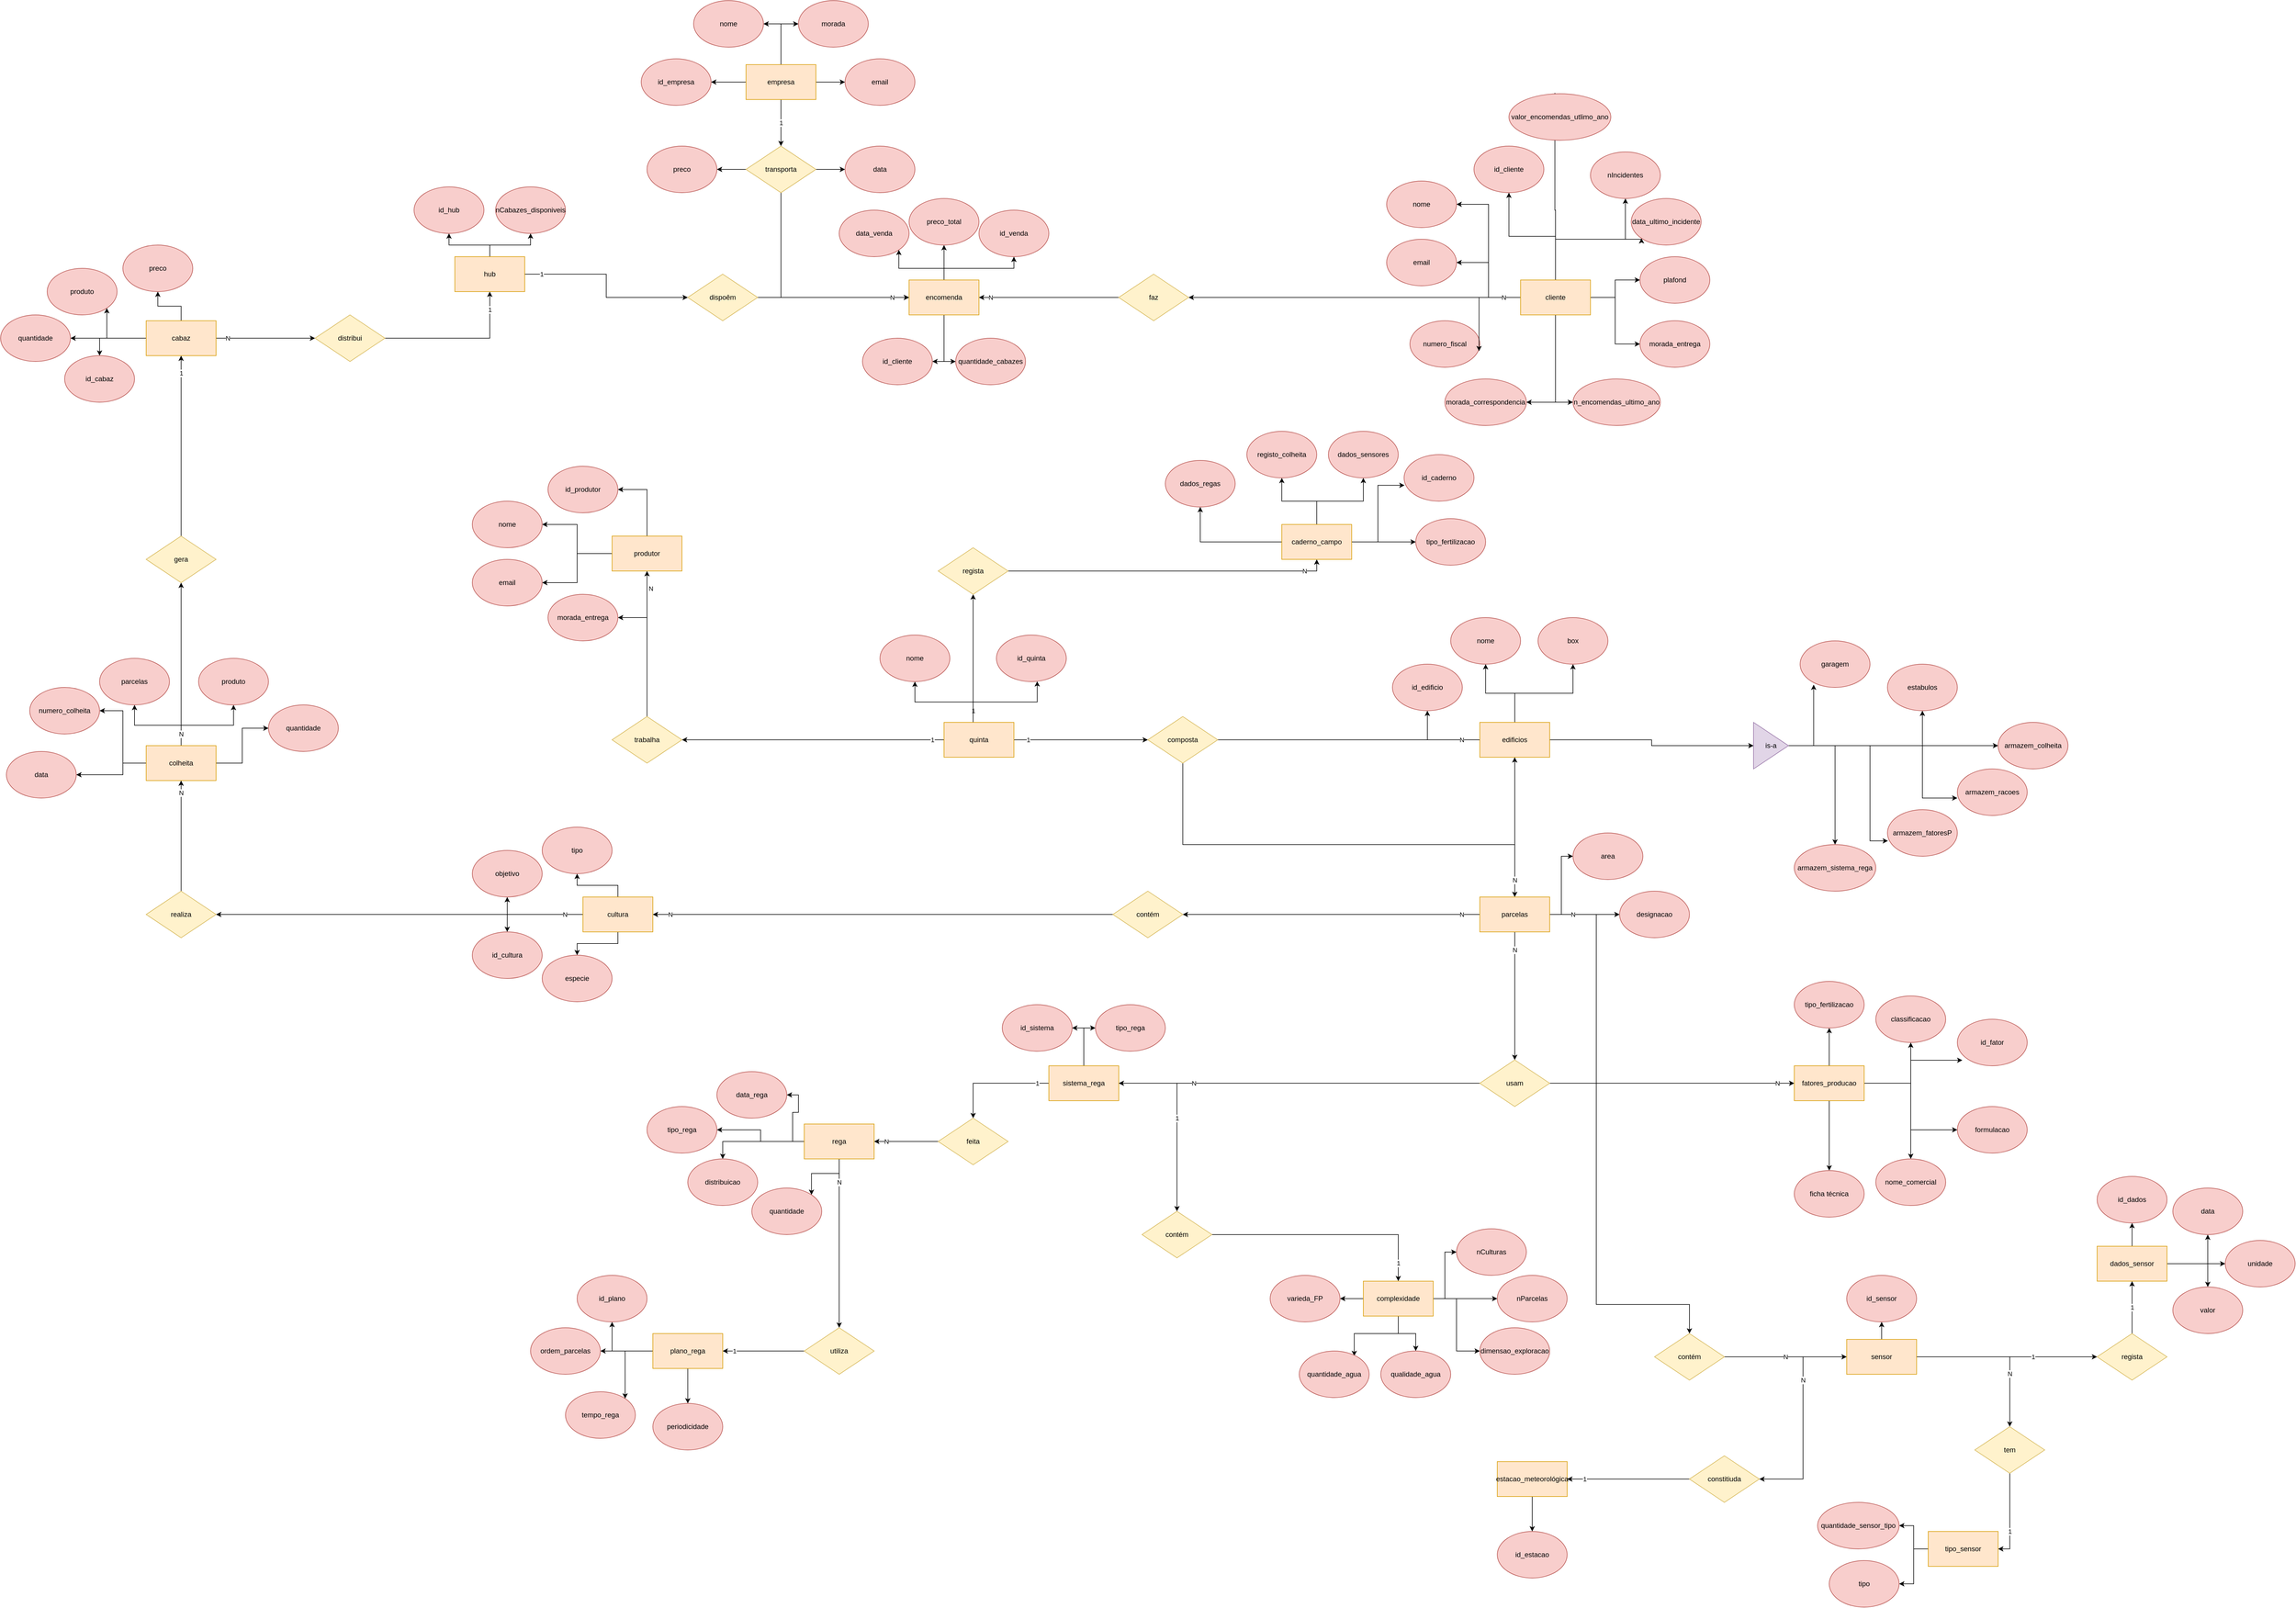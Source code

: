 <mxfile version="20.5.3" type="embed"><diagram id="23iRSUPoRavnBvh4doch" name="Page-1"><mxGraphModel dx="4054" dy="3494" grid="1" gridSize="10" guides="1" tooltips="1" connect="1" arrows="1" fold="1" page="1" pageScale="1" pageWidth="827" pageHeight="1169" math="0" shadow="0"><root><mxCell id="0"/><mxCell id="1" parent="0"/><mxCell id="2" value="1" style="edgeStyle=orthogonalEdgeStyle;rounded=0;orthogonalLoop=1;jettySize=auto;html=1;entryX=0;entryY=0.5;entryDx=0;entryDy=0;align=left;" edge="1" parent="1" source="7" target="10"><mxGeometry x="-0.826" relative="1" as="geometry"><mxPoint x="300" y="90" as="targetPoint"/><Array as="points"><mxPoint x="-410" y="-70"/><mxPoint x="-410" y="-70"/></Array><mxPoint as="offset"/></mxGeometry></mxCell><mxCell id="3" style="edgeStyle=orthogonalEdgeStyle;rounded=0;orthogonalLoop=1;jettySize=auto;html=1;" edge="1" parent="1" source="7" target="106"><mxGeometry relative="1" as="geometry"><Array as="points"><mxPoint x="-540" y="-135"/><mxPoint x="-430" y="-135"/></Array></mxGeometry></mxCell><mxCell id="4" value="1" style="edgeStyle=orthogonalEdgeStyle;rounded=0;orthogonalLoop=1;jettySize=auto;html=1;entryX=0.5;entryY=1;entryDx=0;entryDy=0;" edge="1" parent="1" source="7" target="120"><mxGeometry x="-0.818" relative="1" as="geometry"><Array as="points"><mxPoint x="-540" y="-230"/></Array><mxPoint as="offset"/></mxGeometry></mxCell><mxCell id="5" value="N" style="edgeStyle=orthogonalEdgeStyle;rounded=0;orthogonalLoop=1;jettySize=auto;html=1;align=left;sketch=0;" edge="1" parent="1" source="7" target="142"><mxGeometry x="1" y="-267" relative="1" as="geometry"><Array as="points"><mxPoint x="-970" y="-70"/><mxPoint x="-970" y="-70"/></Array><mxPoint x="-59" y="7" as="offset"/></mxGeometry></mxCell><mxCell id="6" style="edgeStyle=orthogonalEdgeStyle;rounded=0;orthogonalLoop=1;jettySize=auto;html=1;entryX=0.5;entryY=1;entryDx=0;entryDy=0;" edge="1" parent="1" source="7" target="144"><mxGeometry relative="1" as="geometry"><Array as="points"><mxPoint x="-540" y="-135"/><mxPoint x="-640" y="-135"/></Array></mxGeometry></mxCell><mxCell id="7" value="quinta" style="rounded=0;whiteSpace=wrap;html=1;fillColor=#ffe6cc;strokeColor=#d79b00;" vertex="1" parent="1"><mxGeometry x="-590" y="-100" width="120" height="60" as="geometry"/></mxCell><mxCell id="8" style="edgeStyle=orthogonalEdgeStyle;rounded=0;orthogonalLoop=1;jettySize=auto;html=1;entryX=0.5;entryY=0;entryDx=0;entryDy=0;" edge="1" parent="1" source="10" target="17"><mxGeometry relative="1" as="geometry"><mxPoint x="500" y="260" as="targetPoint"/></mxGeometry></mxCell><mxCell id="9" value="N" style="edgeStyle=orthogonalEdgeStyle;rounded=0;orthogonalLoop=1;jettySize=auto;html=1;" edge="1" parent="1" source="10" target="22"><mxGeometry x="0.651" y="-60" relative="1" as="geometry"><Array as="points"><mxPoint x="390" y="110"/></Array><mxPoint x="-60" y="61" as="offset"/></mxGeometry></mxCell><mxCell id="10" value="composta" style="rhombus;whiteSpace=wrap;html=1;fillColor=#fff2cc;strokeColor=#d6b656;" vertex="1" parent="1"><mxGeometry x="-240" y="-110" width="120" height="80" as="geometry"/></mxCell><mxCell id="11" value="estabulos" style="ellipse;whiteSpace=wrap;html=1;fillColor=#f8cecc;strokeColor=#b85450;" vertex="1" parent="1"><mxGeometry x="1030" y="-200" width="120" height="80" as="geometry"/></mxCell><mxCell id="12" style="edgeStyle=orthogonalEdgeStyle;rounded=0;orthogonalLoop=1;jettySize=auto;html=1;" edge="1" parent="1" source="17" target="29"><mxGeometry relative="1" as="geometry"/></mxCell><mxCell id="13" style="edgeStyle=orthogonalEdgeStyle;rounded=0;orthogonalLoop=1;jettySize=auto;html=1;entryX=0;entryY=0.5;entryDx=0;entryDy=0;" edge="1" parent="1" source="17" target="28"><mxGeometry relative="1" as="geometry"/></mxCell><mxCell id="14" value="N" style="edgeStyle=orthogonalEdgeStyle;rounded=0;orthogonalLoop=1;jettySize=auto;html=1;entryX=1;entryY=0.5;entryDx=0;entryDy=0;" edge="1" parent="1" source="17" target="37"><mxGeometry x="-0.882" relative="1" as="geometry"><mxPoint x="-1" as="offset"/></mxGeometry></mxCell><mxCell id="15" value="N" style="edgeStyle=orthogonalEdgeStyle;rounded=0;orthogonalLoop=1;jettySize=auto;html=1;entryX=0.5;entryY=0;entryDx=0;entryDy=0;" edge="1" parent="1" source="17" target="41"><mxGeometry x="-0.727" relative="1" as="geometry"><mxPoint y="1" as="offset"/></mxGeometry></mxCell><mxCell id="16" value="N" style="edgeStyle=orthogonalEdgeStyle;rounded=0;orthogonalLoop=1;jettySize=auto;html=1;entryX=0.5;entryY=0;entryDx=0;entryDy=0;" edge="1" parent="1" source="17" target="96"><mxGeometry x="-0.917" relative="1" as="geometry"><Array as="points"><mxPoint x="530" y="230"/><mxPoint x="530" y="900"/></Array><mxPoint as="offset"/></mxGeometry></mxCell><mxCell id="17" value="parcelas" style="whiteSpace=wrap;html=1;fillColor=#ffe6cc;strokeColor=#d79b00;" vertex="1" parent="1"><mxGeometry x="330" y="200" width="120" height="60" as="geometry"/></mxCell><mxCell id="18" style="edgeStyle=orthogonalEdgeStyle;rounded=0;orthogonalLoop=1;jettySize=auto;html=1;entryX=0;entryY=0.5;entryDx=0;entryDy=0;" edge="1" parent="1" source="22" target="134"><mxGeometry relative="1" as="geometry"/></mxCell><mxCell id="19" value="N" style="edgeStyle=orthogonalEdgeStyle;rounded=0;orthogonalLoop=1;jettySize=auto;html=1;entryX=0.5;entryY=1;entryDx=0;entryDy=0;" edge="1" parent="1" source="22" target="154"><mxGeometry x="-0.571" relative="1" as="geometry"><mxPoint x="-1" as="offset"/></mxGeometry></mxCell><mxCell id="20" style="edgeStyle=orthogonalEdgeStyle;rounded=0;orthogonalLoop=1;jettySize=auto;html=1;entryX=0.5;entryY=1;entryDx=0;entryDy=0;" edge="1" parent="1" source="22" target="155"><mxGeometry relative="1" as="geometry"/></mxCell><mxCell id="21" style="edgeStyle=orthogonalEdgeStyle;rounded=0;orthogonalLoop=1;jettySize=auto;html=1;entryX=0.5;entryY=1;entryDx=0;entryDy=0;" edge="1" parent="1" source="22" target="156"><mxGeometry relative="1" as="geometry"/></mxCell><mxCell id="22" value="edificios" style="whiteSpace=wrap;html=1;fillColor=#ffe6cc;strokeColor=#d79b00;" vertex="1" parent="1"><mxGeometry x="330" y="-100" width="120" height="60" as="geometry"/></mxCell><mxCell id="23" value="garagem" style="ellipse;whiteSpace=wrap;html=1;fillColor=#f8cecc;strokeColor=#b85450;" vertex="1" parent="1"><mxGeometry x="880" y="-240" width="120" height="80" as="geometry"/></mxCell><mxCell id="24" value="armazem_colheita" style="ellipse;whiteSpace=wrap;html=1;fillColor=#f8cecc;strokeColor=#b85450;" vertex="1" parent="1"><mxGeometry x="1220" y="-100" width="120" height="80" as="geometry"/></mxCell><mxCell id="25" value="armazem_racoes" style="ellipse;whiteSpace=wrap;html=1;fillColor=#f8cecc;strokeColor=#b85450;" vertex="1" parent="1"><mxGeometry x="1150" y="-20" width="120" height="80" as="geometry"/></mxCell><mxCell id="26" value="armazem_sistema_rega" style="ellipse;whiteSpace=wrap;html=1;fillColor=#f8cecc;strokeColor=#b85450;" vertex="1" parent="1"><mxGeometry x="870" y="110" width="140" height="80" as="geometry"/></mxCell><mxCell id="27" value="armazem_fatoresP" style="ellipse;whiteSpace=wrap;html=1;fillColor=#f8cecc;strokeColor=#b85450;" vertex="1" parent="1"><mxGeometry x="1030" y="50" width="120" height="80" as="geometry"/></mxCell><mxCell id="28" value="area" style="ellipse;whiteSpace=wrap;html=1;fillColor=#f8cecc;strokeColor=#b85450;" vertex="1" parent="1"><mxGeometry x="490" y="90" width="120" height="80" as="geometry"/></mxCell><mxCell id="29" value="designacao" style="ellipse;whiteSpace=wrap;html=1;fillColor=#f8cecc;strokeColor=#b85450;" vertex="1" parent="1"><mxGeometry x="570" y="190" width="120" height="80" as="geometry"/></mxCell><mxCell id="30" style="edgeStyle=orthogonalEdgeStyle;rounded=0;orthogonalLoop=1;jettySize=auto;html=1;entryX=0.5;entryY=1;entryDx=0;entryDy=0;" edge="1" parent="1" source="35" target="38"><mxGeometry relative="1" as="geometry"/></mxCell><mxCell id="31" style="edgeStyle=orthogonalEdgeStyle;rounded=0;orthogonalLoop=1;jettySize=auto;html=1;entryX=0.5;entryY=0;entryDx=0;entryDy=0;" edge="1" parent="1" source="35" target="143"><mxGeometry relative="1" as="geometry"/></mxCell><mxCell id="32" style="edgeStyle=orthogonalEdgeStyle;rounded=0;orthogonalLoop=1;jettySize=auto;html=1;entryX=0.5;entryY=0;entryDx=0;entryDy=0;" edge="1" parent="1" source="35" target="136"><mxGeometry relative="1" as="geometry"/></mxCell><mxCell id="33" style="edgeStyle=orthogonalEdgeStyle;rounded=0;orthogonalLoop=1;jettySize=auto;html=1;entryX=0.5;entryY=1;entryDx=0;entryDy=0;" edge="1" parent="1" source="35" target="135"><mxGeometry relative="1" as="geometry"/></mxCell><mxCell id="34" value="N" style="edgeStyle=orthogonalEdgeStyle;rounded=0;orthogonalLoop=1;jettySize=auto;html=1;exitX=0;exitY=0.5;exitDx=0;exitDy=0;" edge="1" parent="1" source="35" target="182"><mxGeometry x="-0.905" relative="1" as="geometry"><mxPoint x="-1" as="offset"/></mxGeometry></mxCell><mxCell id="35" value="cultura" style="whiteSpace=wrap;html=1;fillColor=#ffe6cc;strokeColor=#d79b00;" vertex="1" parent="1"><mxGeometry x="-1210" y="200" width="120" height="60" as="geometry"/></mxCell><mxCell id="36" value="N" style="edgeStyle=orthogonalEdgeStyle;rounded=0;orthogonalLoop=1;jettySize=auto;html=1;" edge="1" parent="1" source="37" target="35"><mxGeometry x="0.924" relative="1" as="geometry"><mxPoint as="offset"/></mxGeometry></mxCell><mxCell id="37" value="contém" style="rhombus;whiteSpace=wrap;html=1;fillColor=#fff2cc;strokeColor=#d6b656;" vertex="1" parent="1"><mxGeometry x="-300" y="190" width="120" height="80" as="geometry"/></mxCell><mxCell id="38" value="tipo" style="ellipse;whiteSpace=wrap;html=1;fillColor=#f8cecc;strokeColor=#b85450;" vertex="1" parent="1"><mxGeometry x="-1280" y="80" width="120" height="80" as="geometry"/></mxCell><mxCell id="39" value="N" style="edgeStyle=orthogonalEdgeStyle;rounded=0;orthogonalLoop=1;jettySize=auto;html=1;entryX=0;entryY=0.5;entryDx=0;entryDy=0;" edge="1" parent="1" source="41" target="48"><mxGeometry x="0.857" relative="1" as="geometry"><mxPoint x="1" as="offset"/></mxGeometry></mxCell><mxCell id="40" value="N" style="edgeStyle=orthogonalEdgeStyle;rounded=0;orthogonalLoop=1;jettySize=auto;html=1;entryX=1;entryY=0.5;entryDx=0;entryDy=0;" edge="1" parent="1" source="41" target="57"><mxGeometry x="0.581" relative="1" as="geometry"><Array as="points"><mxPoint x="-160" y="520"/><mxPoint x="-160" y="520"/></Array><mxPoint x="-1" as="offset"/></mxGeometry></mxCell><mxCell id="41" value="usam" style="rhombus;whiteSpace=wrap;html=1;fillColor=#fff2cc;strokeColor=#d6b656;" vertex="1" parent="1"><mxGeometry x="330" y="480" width="120" height="80" as="geometry"/></mxCell><mxCell id="42" style="edgeStyle=orthogonalEdgeStyle;rounded=0;orthogonalLoop=1;jettySize=auto;html=1;entryX=0.5;entryY=1;entryDx=0;entryDy=0;" edge="1" parent="1" source="48" target="109"><mxGeometry relative="1" as="geometry"/></mxCell><mxCell id="43" style="edgeStyle=orthogonalEdgeStyle;rounded=0;orthogonalLoop=1;jettySize=auto;html=1;entryX=0.5;entryY=1;entryDx=0;entryDy=0;" edge="1" parent="1" source="48" target="49"><mxGeometry relative="1" as="geometry"/></mxCell><mxCell id="44" style="edgeStyle=orthogonalEdgeStyle;rounded=0;orthogonalLoop=1;jettySize=auto;html=1;entryX=0.072;entryY=0.881;entryDx=0;entryDy=0;entryPerimeter=0;" edge="1" parent="1" source="48" target="138"><mxGeometry relative="1" as="geometry"/></mxCell><mxCell id="45" style="edgeStyle=orthogonalEdgeStyle;rounded=0;orthogonalLoop=1;jettySize=auto;html=1;entryX=0.5;entryY=0;entryDx=0;entryDy=0;" edge="1" parent="1" source="48" target="52"><mxGeometry relative="1" as="geometry"/></mxCell><mxCell id="46" style="edgeStyle=orthogonalEdgeStyle;rounded=0;orthogonalLoop=1;jettySize=auto;html=1;entryX=0;entryY=0.5;entryDx=0;entryDy=0;" edge="1" parent="1" source="48" target="51"><mxGeometry relative="1" as="geometry"><Array as="points"><mxPoint x="1070" y="520"/><mxPoint x="1070" y="600"/></Array></mxGeometry></mxCell><mxCell id="47" style="edgeStyle=orthogonalEdgeStyle;rounded=0;orthogonalLoop=1;jettySize=auto;html=1;entryX=0.5;entryY=0;entryDx=0;entryDy=0;" edge="1" parent="1" source="48" target="50"><mxGeometry relative="1" as="geometry"/></mxCell><mxCell id="48" value="fatores_producao" style="whiteSpace=wrap;html=1;fillColor=#ffe6cc;strokeColor=#d79b00;" vertex="1" parent="1"><mxGeometry x="870" y="490" width="120" height="60" as="geometry"/></mxCell><mxCell id="49" value="classificacao" style="ellipse;whiteSpace=wrap;html=1;fillColor=#f8cecc;strokeColor=#b85450;" vertex="1" parent="1"><mxGeometry x="1010" y="370" width="120" height="80" as="geometry"/></mxCell><mxCell id="50" value="nome_comercial" style="ellipse;whiteSpace=wrap;html=1;fillColor=#f8cecc;strokeColor=#b85450;" vertex="1" parent="1"><mxGeometry x="1010" y="650" width="120" height="80" as="geometry"/></mxCell><mxCell id="51" value="formulacao" style="ellipse;whiteSpace=wrap;html=1;fillColor=#f8cecc;strokeColor=#b85450;" vertex="1" parent="1"><mxGeometry x="1150" y="560" width="120" height="80" as="geometry"/></mxCell><mxCell id="52" value="ficha técnica" style="ellipse;whiteSpace=wrap;html=1;fillColor=#f8cecc;strokeColor=#b85450;" vertex="1" parent="1"><mxGeometry x="870" y="670" width="120" height="80" as="geometry"/></mxCell><mxCell id="53" value="1" style="edgeStyle=orthogonalEdgeStyle;rounded=0;orthogonalLoop=1;jettySize=auto;html=1;" edge="1" parent="1" source="57" target="60"><mxGeometry relative="1" as="geometry"/></mxCell><mxCell id="54" value="1" style="edgeStyle=orthogonalEdgeStyle;rounded=0;orthogonalLoop=1;jettySize=auto;html=1;entryX=0.5;entryY=0;entryDx=0;entryDy=0;" edge="1" parent="1" source="57" target="74"><mxGeometry x="-0.789" relative="1" as="geometry"><mxPoint as="offset"/></mxGeometry></mxCell><mxCell id="55" style="edgeStyle=orthogonalEdgeStyle;rounded=0;orthogonalLoop=1;jettySize=auto;html=1;entryX=1;entryY=0.5;entryDx=0;entryDy=0;" edge="1" parent="1" source="57" target="140"><mxGeometry relative="1" as="geometry"/></mxCell><mxCell id="56" style="edgeStyle=orthogonalEdgeStyle;rounded=0;orthogonalLoop=1;jettySize=auto;html=1;entryX=0;entryY=0.5;entryDx=0;entryDy=0;" edge="1" parent="1" source="57" target="58"><mxGeometry relative="1" as="geometry"/></mxCell><mxCell id="57" value="sistema_rega" style="whiteSpace=wrap;html=1;fillColor=#ffe6cc;strokeColor=#d79b00;" vertex="1" parent="1"><mxGeometry x="-410" y="490" width="120" height="60" as="geometry"/></mxCell><mxCell id="58" value="tipo_rega" style="ellipse;whiteSpace=wrap;html=1;fillColor=#f8cecc;strokeColor=#b85450;" vertex="1" parent="1"><mxGeometry x="-330" y="385" width="120" height="80" as="geometry"/></mxCell><mxCell id="59" value="1" style="edgeStyle=orthogonalEdgeStyle;rounded=0;orthogonalLoop=1;jettySize=auto;html=1;entryX=0.5;entryY=0;entryDx=0;entryDy=0;" edge="1" parent="1" source="60" target="67"><mxGeometry x="0.85" relative="1" as="geometry"><Array as="points"><mxPoint x="190" y="780"/></Array><mxPoint y="-1" as="offset"/></mxGeometry></mxCell><mxCell id="60" value="contém" style="rhombus;whiteSpace=wrap;html=1;fillColor=#fff2cc;strokeColor=#d6b656;" vertex="1" parent="1"><mxGeometry x="-250" y="740" width="120" height="80" as="geometry"/></mxCell><mxCell id="61" style="edgeStyle=orthogonalEdgeStyle;rounded=0;orthogonalLoop=1;jettySize=auto;html=1;" edge="1" parent="1" source="67" target="70"><mxGeometry relative="1" as="geometry"/></mxCell><mxCell id="62" style="edgeStyle=orthogonalEdgeStyle;rounded=0;orthogonalLoop=1;jettySize=auto;html=1;" edge="1" parent="1" source="67" target="72"><mxGeometry relative="1" as="geometry"/></mxCell><mxCell id="63" style="edgeStyle=orthogonalEdgeStyle;rounded=0;orthogonalLoop=1;jettySize=auto;html=1;entryX=0;entryY=0.5;entryDx=0;entryDy=0;" edge="1" parent="1" source="67" target="71"><mxGeometry relative="1" as="geometry"/></mxCell><mxCell id="64" style="edgeStyle=orthogonalEdgeStyle;rounded=0;orthogonalLoop=1;jettySize=auto;html=1;entryX=0.787;entryY=0.107;entryDx=0;entryDy=0;entryPerimeter=0;" edge="1" parent="1" source="67" target="69"><mxGeometry relative="1" as="geometry"/></mxCell><mxCell id="65" style="edgeStyle=orthogonalEdgeStyle;rounded=0;orthogonalLoop=1;jettySize=auto;html=1;entryX=0;entryY=0.5;entryDx=0;entryDy=0;" edge="1" parent="1" source="67" target="157"><mxGeometry relative="1" as="geometry"/></mxCell><mxCell id="66" style="edgeStyle=orthogonalEdgeStyle;rounded=0;orthogonalLoop=1;jettySize=auto;html=1;entryX=0;entryY=0.5;entryDx=0;entryDy=0;" edge="1" parent="1" source="67" target="68"><mxGeometry relative="1" as="geometry"/></mxCell><mxCell id="67" value="complexidade" style="whiteSpace=wrap;html=1;fillColor=#ffe6cc;strokeColor=#d79b00;" vertex="1" parent="1"><mxGeometry x="130" y="860" width="120" height="60" as="geometry"/></mxCell><mxCell id="68" value="dimensao_exploracao" style="ellipse;whiteSpace=wrap;html=1;fillColor=#f8cecc;strokeColor=#b85450;" vertex="1" parent="1"><mxGeometry x="330" y="940" width="120" height="80" as="geometry"/></mxCell><mxCell id="69" value="quantidade_agua" style="ellipse;whiteSpace=wrap;html=1;fillColor=#f8cecc;strokeColor=#b85450;" vertex="1" parent="1"><mxGeometry x="20" y="980" width="120" height="80" as="geometry"/></mxCell><mxCell id="70" value="qualidade_agua" style="ellipse;whiteSpace=wrap;html=1;fillColor=#f8cecc;strokeColor=#b85450;" vertex="1" parent="1"><mxGeometry x="160" y="980" width="120" height="80" as="geometry"/></mxCell><mxCell id="71" value="nCulturas" style="ellipse;whiteSpace=wrap;html=1;fillColor=#f8cecc;strokeColor=#b85450;" vertex="1" parent="1"><mxGeometry x="290" y="770" width="120" height="80" as="geometry"/></mxCell><mxCell id="72" value="varieda_FP" style="ellipse;whiteSpace=wrap;html=1;fillColor=#f8cecc;strokeColor=#b85450;" vertex="1" parent="1"><mxGeometry x="-30" y="850" width="120" height="80" as="geometry"/></mxCell><mxCell id="73" value="N" style="edgeStyle=orthogonalEdgeStyle;rounded=0;orthogonalLoop=1;jettySize=auto;html=1;" edge="1" parent="1" source="74" target="80"><mxGeometry x="0.636" relative="1" as="geometry"><mxPoint x="1" as="offset"/></mxGeometry></mxCell><mxCell id="74" value="feita" style="rhombus;whiteSpace=wrap;html=1;fillColor=#fff2cc;strokeColor=#d6b656;" vertex="1" parent="1"><mxGeometry x="-600" y="580" width="120" height="80" as="geometry"/></mxCell><mxCell id="75" style="edgeStyle=orthogonalEdgeStyle;rounded=0;orthogonalLoop=1;jettySize=auto;html=1;entryX=1;entryY=0;entryDx=0;entryDy=0;" edge="1" parent="1" source="80" target="107"><mxGeometry relative="1" as="geometry"/></mxCell><mxCell id="76" style="edgeStyle=orthogonalEdgeStyle;rounded=0;orthogonalLoop=1;jettySize=auto;html=1;entryX=0.5;entryY=0;entryDx=0;entryDy=0;" edge="1" parent="1" source="80" target="82"><mxGeometry relative="1" as="geometry"/></mxCell><mxCell id="77" style="edgeStyle=orthogonalEdgeStyle;rounded=0;orthogonalLoop=1;jettySize=auto;html=1;entryX=1;entryY=0.5;entryDx=0;entryDy=0;" edge="1" parent="1" source="80" target="81"><mxGeometry relative="1" as="geometry"/></mxCell><mxCell id="78" style="edgeStyle=orthogonalEdgeStyle;rounded=0;orthogonalLoop=1;jettySize=auto;html=1;entryX=1;entryY=0.5;entryDx=0;entryDy=0;" edge="1" parent="1" source="80" target="108"><mxGeometry relative="1" as="geometry"/></mxCell><mxCell id="79" value="N" style="edgeStyle=orthogonalEdgeStyle;rounded=0;orthogonalLoop=1;jettySize=auto;html=1;entryX=0.5;entryY=0;entryDx=0;entryDy=0;" edge="1" parent="1" source="80" target="84"><mxGeometry x="-0.724" relative="1" as="geometry"><Array as="points"><mxPoint x="-770" y="690"/><mxPoint x="-770" y="690"/></Array><mxPoint as="offset"/></mxGeometry></mxCell><mxCell id="80" value="rega" style="whiteSpace=wrap;html=1;fillColor=#ffe6cc;strokeColor=#d79b00;" vertex="1" parent="1"><mxGeometry x="-830" y="590" width="120" height="60" as="geometry"/></mxCell><mxCell id="81" value="tipo_rega" style="ellipse;whiteSpace=wrap;html=1;fillColor=#f8cecc;strokeColor=#b85450;" vertex="1" parent="1"><mxGeometry x="-1100" y="560" width="120" height="80" as="geometry"/></mxCell><mxCell id="82" value="distribuicao" style="ellipse;whiteSpace=wrap;html=1;fillColor=#f8cecc;strokeColor=#b85450;" vertex="1" parent="1"><mxGeometry x="-1030" y="650" width="120" height="80" as="geometry"/></mxCell><mxCell id="83" value="1" style="edgeStyle=orthogonalEdgeStyle;rounded=0;orthogonalLoop=1;jettySize=auto;html=1;" edge="1" parent="1" source="84" target="89"><mxGeometry x="0.714" relative="1" as="geometry"><mxPoint as="offset"/></mxGeometry></mxCell><mxCell id="84" value="utiliza" style="rhombus;whiteSpace=wrap;html=1;fillColor=#fff2cc;strokeColor=#d6b656;" vertex="1" parent="1"><mxGeometry x="-830" y="940" width="120" height="80" as="geometry"/></mxCell><mxCell id="85" style="edgeStyle=orthogonalEdgeStyle;rounded=0;orthogonalLoop=1;jettySize=auto;html=1;entryX=1;entryY=0.5;entryDx=0;entryDy=0;" edge="1" parent="1" source="89" target="92"><mxGeometry relative="1" as="geometry"/></mxCell><mxCell id="86" style="edgeStyle=orthogonalEdgeStyle;rounded=0;orthogonalLoop=1;jettySize=auto;html=1;" edge="1" parent="1" source="89" target="90"><mxGeometry relative="1" as="geometry"/></mxCell><mxCell id="87" style="edgeStyle=orthogonalEdgeStyle;rounded=0;orthogonalLoop=1;jettySize=auto;html=1;entryX=1;entryY=0;entryDx=0;entryDy=0;" edge="1" parent="1" source="89" target="91"><mxGeometry relative="1" as="geometry"/></mxCell><mxCell id="88" style="edgeStyle=orthogonalEdgeStyle;rounded=0;orthogonalLoop=1;jettySize=auto;html=1;entryX=0.5;entryY=1;entryDx=0;entryDy=0;" edge="1" parent="1" source="89" target="104"><mxGeometry relative="1" as="geometry"/></mxCell><mxCell id="89" value="plano_rega" style="whiteSpace=wrap;html=1;fillColor=#ffe6cc;strokeColor=#d79b00;" vertex="1" parent="1"><mxGeometry x="-1090" y="950" width="120" height="60" as="geometry"/></mxCell><mxCell id="90" value="periodicidade" style="ellipse;whiteSpace=wrap;html=1;fillColor=#f8cecc;strokeColor=#b85450;" vertex="1" parent="1"><mxGeometry x="-1090" y="1070" width="120" height="80" as="geometry"/></mxCell><mxCell id="91" value="tempo_rega" style="ellipse;whiteSpace=wrap;html=1;fillColor=#f8cecc;strokeColor=#b85450;" vertex="1" parent="1"><mxGeometry x="-1240" y="1050" width="120" height="80" as="geometry"/></mxCell><mxCell id="92" value="ordem_parcelas" style="ellipse;whiteSpace=wrap;html=1;fillColor=#f8cecc;strokeColor=#b85450;" vertex="1" parent="1"><mxGeometry x="-1300" y="940" width="120" height="80" as="geometry"/></mxCell><mxCell id="93" style="edgeStyle=orthogonalEdgeStyle;rounded=0;orthogonalLoop=1;jettySize=auto;html=1;" edge="1" parent="1" source="94" target="105"><mxGeometry relative="1" as="geometry"/></mxCell><mxCell id="94" value="estacao_meteorológica" style="whiteSpace=wrap;html=1;fillColor=#ffe6cc;strokeColor=#d79b00;" vertex="1" parent="1"><mxGeometry x="360" y="1170" width="120" height="60" as="geometry"/></mxCell><mxCell id="95" value="N" style="edgeStyle=orthogonalEdgeStyle;rounded=0;orthogonalLoop=1;jettySize=auto;html=1;entryX=0;entryY=0.5;entryDx=0;entryDy=0;" edge="1" parent="1" source="96" target="103"><mxGeometry relative="1" as="geometry"/></mxCell><mxCell id="96" value="contém" style="rhombus;whiteSpace=wrap;html=1;fillColor=#fff2cc;strokeColor=#d6b656;" vertex="1" parent="1"><mxGeometry x="630" y="950" width="120" height="80" as="geometry"/></mxCell><mxCell id="97" value="1" style="edgeStyle=orthogonalEdgeStyle;rounded=0;orthogonalLoop=1;jettySize=auto;html=1;entryX=1;entryY=0.5;entryDx=0;entryDy=0;" edge="1" parent="1" source="98" target="94"><mxGeometry x="0.714" relative="1" as="geometry"><mxPoint as="offset"/></mxGeometry></mxCell><mxCell id="98" value="constitiuda" style="rhombus;whiteSpace=wrap;html=1;fillColor=#fff2cc;strokeColor=#d6b656;" vertex="1" parent="1"><mxGeometry x="690" y="1160" width="120" height="80" as="geometry"/></mxCell><mxCell id="99" style="edgeStyle=orthogonalEdgeStyle;rounded=0;orthogonalLoop=1;jettySize=auto;html=1;" edge="1" parent="1" source="103" target="137"><mxGeometry relative="1" as="geometry"/></mxCell><mxCell id="100" value="N" style="edgeStyle=orthogonalEdgeStyle;rounded=0;orthogonalLoop=1;jettySize=auto;html=1;entryX=1;entryY=0.5;entryDx=0;entryDy=0;" edge="1" parent="1" source="103" target="98"><mxGeometry x="-0.361" relative="1" as="geometry"><mxPoint as="offset"/></mxGeometry></mxCell><mxCell id="101" value="N" style="edgeStyle=orthogonalEdgeStyle;rounded=0;orthogonalLoop=1;jettySize=auto;html=1;entryX=0.5;entryY=0;entryDx=0;entryDy=0;" edge="1" parent="1" source="103" target="122"><mxGeometry x="0.357" relative="1" as="geometry"><mxPoint y="-1" as="offset"/></mxGeometry></mxCell><mxCell id="102" value="1" style="edgeStyle=orthogonalEdgeStyle;rounded=0;orthogonalLoop=1;jettySize=auto;html=1;entryX=0;entryY=0.5;entryDx=0;entryDy=0;" edge="1" parent="1" source="103" target="159"><mxGeometry x="0.29" relative="1" as="geometry"><mxPoint as="offset"/></mxGeometry></mxCell><mxCell id="103" value="sensor" style="whiteSpace=wrap;html=1;fillColor=#ffe6cc;strokeColor=#d79b00;" vertex="1" parent="1"><mxGeometry x="960" y="960" width="120" height="60" as="geometry"/></mxCell><mxCell id="104" value="id_plano" style="ellipse;whiteSpace=wrap;html=1;fillColor=#f8cecc;strokeColor=#b85450;" vertex="1" parent="1"><mxGeometry x="-1220" y="850" width="120" height="80" as="geometry"/></mxCell><mxCell id="105" value="id_estacao" style="ellipse;whiteSpace=wrap;html=1;fillColor=#f8cecc;strokeColor=#b85450;" vertex="1" parent="1"><mxGeometry x="360" y="1290" width="120" height="80" as="geometry"/></mxCell><mxCell id="106" value="id_quinta" style="ellipse;whiteSpace=wrap;html=1;fillColor=#f8cecc;strokeColor=#b85450;" vertex="1" parent="1"><mxGeometry x="-500" y="-250" width="120" height="80" as="geometry"/></mxCell><mxCell id="107" value="quantidade" style="ellipse;whiteSpace=wrap;html=1;fillColor=#f8cecc;strokeColor=#b85450;" vertex="1" parent="1"><mxGeometry x="-920" y="700" width="120" height="80" as="geometry"/></mxCell><mxCell id="108" value="data_rega" style="ellipse;whiteSpace=wrap;html=1;fillColor=#f8cecc;strokeColor=#b85450;" vertex="1" parent="1"><mxGeometry x="-980" y="500" width="120" height="80" as="geometry"/></mxCell><mxCell id="109" value="tipo_fertilizacao" style="ellipse;whiteSpace=wrap;html=1;fillColor=#f8cecc;strokeColor=#b85450;" vertex="1" parent="1"><mxGeometry x="870" y="345" width="120" height="80" as="geometry"/></mxCell><mxCell id="110" style="edgeStyle=orthogonalEdgeStyle;rounded=0;orthogonalLoop=1;jettySize=auto;html=1;entryX=1;entryY=1;entryDx=0;entryDy=0;" edge="1" parent="1" source="115" target="117"><mxGeometry relative="1" as="geometry"/></mxCell><mxCell id="111" style="edgeStyle=orthogonalEdgeStyle;rounded=0;orthogonalLoop=1;jettySize=auto;html=1;" edge="1" parent="1" source="115" target="139"><mxGeometry relative="1" as="geometry"/></mxCell><mxCell id="112" style="edgeStyle=orthogonalEdgeStyle;rounded=0;orthogonalLoop=1;jettySize=auto;html=1;entryX=0.5;entryY=1;entryDx=0;entryDy=0;" edge="1" parent="1" source="115" target="116"><mxGeometry relative="1" as="geometry"/></mxCell><mxCell id="113" style="edgeStyle=orthogonalEdgeStyle;rounded=0;orthogonalLoop=1;jettySize=auto;html=1;entryX=0;entryY=0.5;entryDx=0;entryDy=0;" edge="1" parent="1" source="115" target="217"><mxGeometry relative="1" as="geometry"/></mxCell><mxCell id="114" style="edgeStyle=orthogonalEdgeStyle;rounded=0;orthogonalLoop=1;jettySize=auto;html=1;entryX=1;entryY=0.5;entryDx=0;entryDy=0;" edge="1" parent="1" source="115" target="118"><mxGeometry relative="1" as="geometry"/></mxCell><mxCell id="115" value="encomenda" style="rounded=0;whiteSpace=wrap;html=1;fillColor=#ffe6cc;strokeColor=#d79b00;" vertex="1" parent="1"><mxGeometry x="-650" y="-860" width="120" height="60" as="geometry"/></mxCell><mxCell id="116" value="preco_total" style="ellipse;whiteSpace=wrap;html=1;fillColor=#f8cecc;strokeColor=#b85450;" vertex="1" parent="1"><mxGeometry x="-650" y="-1000" width="120" height="80" as="geometry"/></mxCell><mxCell id="117" value="data_venda" style="ellipse;whiteSpace=wrap;html=1;fillColor=#f8cecc;strokeColor=#b85450;" vertex="1" parent="1"><mxGeometry x="-770" y="-980" width="120" height="80" as="geometry"/></mxCell><mxCell id="118" value="id_cliente" style="ellipse;whiteSpace=wrap;html=1;fillColor=#f8cecc;strokeColor=#b85450;" vertex="1" parent="1"><mxGeometry x="-730" y="-760" width="120" height="80" as="geometry"/></mxCell><mxCell id="119" value="N" style="edgeStyle=orthogonalEdgeStyle;rounded=0;orthogonalLoop=1;jettySize=auto;html=1;entryX=0.5;entryY=1;entryDx=0;entryDy=0;" edge="1" parent="1" source="120" target="211"><mxGeometry x="0.854" relative="1" as="geometry"><mxPoint x="-1" as="offset"/></mxGeometry></mxCell><mxCell id="120" value="regista" style="rhombus;whiteSpace=wrap;html=1;fillColor=#fff2cc;strokeColor=#d6b656;" vertex="1" parent="1"><mxGeometry x="-600" y="-400" width="120" height="80" as="geometry"/></mxCell><mxCell id="121" value="1" style="edgeStyle=orthogonalEdgeStyle;rounded=0;orthogonalLoop=1;jettySize=auto;html=1;entryX=1;entryY=0.5;entryDx=0;entryDy=0;" edge="1" parent="1" source="122" target="125"><mxGeometry x="0.333" relative="1" as="geometry"><mxPoint as="offset"/></mxGeometry></mxCell><mxCell id="122" value="tem" style="rhombus;whiteSpace=wrap;html=1;fillColor=#fff2cc;strokeColor=#d6b656;" vertex="1" parent="1"><mxGeometry x="1180" y="1110" width="120" height="80" as="geometry"/></mxCell><mxCell id="123" style="edgeStyle=orthogonalEdgeStyle;rounded=0;orthogonalLoop=1;jettySize=auto;html=1;entryX=1;entryY=0.5;entryDx=0;entryDy=0;" edge="1" parent="1" source="125" target="126"><mxGeometry relative="1" as="geometry"/></mxCell><mxCell id="124" style="edgeStyle=orthogonalEdgeStyle;rounded=0;orthogonalLoop=1;jettySize=auto;html=1;entryX=1;entryY=0.5;entryDx=0;entryDy=0;" edge="1" parent="1" source="125" target="127"><mxGeometry relative="1" as="geometry"/></mxCell><mxCell id="125" value="tipo_sensor" style="whiteSpace=wrap;html=1;fillColor=#ffe6cc;strokeColor=#d79b00;" vertex="1" parent="1"><mxGeometry x="1100" y="1290" width="120" height="60" as="geometry"/></mxCell><mxCell id="126" value="tipo" style="ellipse;whiteSpace=wrap;html=1;fillColor=#f8cecc;strokeColor=#b85450;" vertex="1" parent="1"><mxGeometry x="930" y="1340" width="120" height="80" as="geometry"/></mxCell><mxCell id="127" value="quantidade_sensor_tipo" style="ellipse;whiteSpace=wrap;html=1;fillColor=#f8cecc;strokeColor=#b85450;" vertex="1" parent="1"><mxGeometry x="910" y="1240" width="140" height="80" as="geometry"/></mxCell><mxCell id="128" style="edgeStyle=orthogonalEdgeStyle;rounded=0;orthogonalLoop=1;jettySize=auto;html=1;entryX=0.5;entryY=0;entryDx=0;entryDy=0;" edge="1" parent="1" source="134" target="26"><mxGeometry relative="1" as="geometry"/></mxCell><mxCell id="129" style="edgeStyle=orthogonalEdgeStyle;rounded=0;orthogonalLoop=1;jettySize=auto;html=1;" edge="1" parent="1" source="134" target="24"><mxGeometry relative="1" as="geometry"/></mxCell><mxCell id="130" style="edgeStyle=orthogonalEdgeStyle;rounded=0;orthogonalLoop=1;jettySize=auto;html=1;entryX=0.007;entryY=0.67;entryDx=0;entryDy=0;entryPerimeter=0;" edge="1" parent="1" source="134" target="27"><mxGeometry relative="1" as="geometry"><Array as="points"><mxPoint x="1000" y="-60"/><mxPoint x="1000" y="104"/></Array></mxGeometry></mxCell><mxCell id="131" style="edgeStyle=orthogonalEdgeStyle;rounded=0;orthogonalLoop=1;jettySize=auto;html=1;entryX=0;entryY=0.625;entryDx=0;entryDy=0;entryPerimeter=0;" edge="1" parent="1" source="134" target="25"><mxGeometry relative="1" as="geometry"><Array as="points"><mxPoint x="1090" y="-60"/><mxPoint x="1090" y="30"/></Array></mxGeometry></mxCell><mxCell id="132" style="edgeStyle=orthogonalEdgeStyle;rounded=0;orthogonalLoop=1;jettySize=auto;html=1;entryX=0.5;entryY=1;entryDx=0;entryDy=0;" edge="1" parent="1" source="134" target="11"><mxGeometry relative="1" as="geometry"/></mxCell><mxCell id="133" style="edgeStyle=orthogonalEdgeStyle;rounded=0;orthogonalLoop=1;jettySize=auto;html=1;entryX=0.194;entryY=0.94;entryDx=0;entryDy=0;entryPerimeter=0;" edge="1" parent="1" source="134" target="23"><mxGeometry relative="1" as="geometry"/></mxCell><mxCell id="134" value="is-a" style="triangle;whiteSpace=wrap;html=1;rotation=0;fillColor=#e1d5e7;strokeColor=#9673a6;" vertex="1" parent="1"><mxGeometry x="800" y="-100" width="60" height="80" as="geometry"/></mxCell><mxCell id="135" value="objetivo" style="ellipse;whiteSpace=wrap;html=1;fillColor=#f8cecc;strokeColor=#b85450;" vertex="1" parent="1"><mxGeometry x="-1400" y="120" width="120" height="80" as="geometry"/></mxCell><mxCell id="136" value="id_cultura" style="ellipse;whiteSpace=wrap;html=1;fillColor=#f8cecc;strokeColor=#b85450;" vertex="1" parent="1"><mxGeometry x="-1400" y="260" width="120" height="80" as="geometry"/></mxCell><mxCell id="137" value="id_sensor" style="ellipse;whiteSpace=wrap;html=1;fillColor=#f8cecc;strokeColor=#b85450;" vertex="1" parent="1"><mxGeometry x="960" y="850" width="120" height="80" as="geometry"/></mxCell><mxCell id="138" value="id_fator" style="ellipse;whiteSpace=wrap;html=1;fillColor=#f8cecc;strokeColor=#b85450;" vertex="1" parent="1"><mxGeometry x="1150" y="410" width="120" height="80" as="geometry"/></mxCell><mxCell id="139" value="id_venda" style="ellipse;whiteSpace=wrap;html=1;fillColor=#f8cecc;strokeColor=#b85450;" vertex="1" parent="1"><mxGeometry x="-530" y="-980" width="120" height="80" as="geometry"/></mxCell><mxCell id="140" value="id_sistema" style="ellipse;whiteSpace=wrap;html=1;fillColor=#f8cecc;strokeColor=#b85450;" vertex="1" parent="1"><mxGeometry x="-490" y="385" width="120" height="80" as="geometry"/></mxCell><mxCell id="141" value="1" style="edgeStyle=orthogonalEdgeStyle;rounded=0;orthogonalLoop=1;jettySize=auto;html=1;" edge="1" parent="1" source="142" target="149"><mxGeometry x="-1" y="-492" relative="1" as="geometry"><mxPoint x="-2" y="40" as="offset"/></mxGeometry></mxCell><mxCell id="142" value="trabalha" style="rhombus;whiteSpace=wrap;html=1;fillColor=#fff2cc;strokeColor=#d6b656;" vertex="1" parent="1"><mxGeometry x="-1160" y="-110" width="120" height="80" as="geometry"/></mxCell><mxCell id="143" value="especie" style="ellipse;whiteSpace=wrap;html=1;fillColor=#f8cecc;strokeColor=#b85450;" vertex="1" parent="1"><mxGeometry x="-1280" y="300" width="120" height="80" as="geometry"/></mxCell><mxCell id="144" value="nome" style="ellipse;whiteSpace=wrap;html=1;fillColor=#f8cecc;strokeColor=#b85450;" vertex="1" parent="1"><mxGeometry x="-700" y="-250" width="120" height="80" as="geometry"/></mxCell><mxCell id="145" style="edgeStyle=orthogonalEdgeStyle;rounded=0;orthogonalLoop=1;jettySize=auto;html=1;entryX=1;entryY=0.5;entryDx=0;entryDy=0;" edge="1" parent="1" source="149" target="153"><mxGeometry relative="1" as="geometry"/></mxCell><mxCell id="146" style="edgeStyle=orthogonalEdgeStyle;rounded=0;orthogonalLoop=1;jettySize=auto;html=1;entryX=1;entryY=0.5;entryDx=0;entryDy=0;" edge="1" parent="1" source="149" target="152"><mxGeometry relative="1" as="geometry"/></mxCell><mxCell id="147" style="edgeStyle=orthogonalEdgeStyle;rounded=0;orthogonalLoop=1;jettySize=auto;html=1;entryX=1;entryY=0.5;entryDx=0;entryDy=0;" edge="1" parent="1" source="149" target="150"><mxGeometry relative="1" as="geometry"/></mxCell><mxCell id="148" style="edgeStyle=orthogonalEdgeStyle;rounded=0;orthogonalLoop=1;jettySize=auto;html=1;entryX=1;entryY=0.5;entryDx=0;entryDy=0;" edge="1" parent="1" source="149" target="151"><mxGeometry relative="1" as="geometry"/></mxCell><mxCell id="149" value="produtor" style="whiteSpace=wrap;html=1;fillColor=#ffe6cc;strokeColor=#d79b00;" vertex="1" parent="1"><mxGeometry x="-1160" y="-420" width="120" height="60" as="geometry"/></mxCell><mxCell id="150" value="nome" style="ellipse;whiteSpace=wrap;html=1;fillColor=#f8cecc;strokeColor=#b85450;" vertex="1" parent="1"><mxGeometry x="-1400" y="-480" width="120" height="80" as="geometry"/></mxCell><mxCell id="151" value="email" style="ellipse;whiteSpace=wrap;html=1;fillColor=#f8cecc;strokeColor=#b85450;" vertex="1" parent="1"><mxGeometry x="-1400" y="-380" width="120" height="80" as="geometry"/></mxCell><mxCell id="152" value="morada_entrega" style="ellipse;whiteSpace=wrap;html=1;fillColor=#f8cecc;strokeColor=#b85450;" vertex="1" parent="1"><mxGeometry x="-1270" y="-320" width="120" height="80" as="geometry"/></mxCell><mxCell id="153" value="id_produtor" style="ellipse;whiteSpace=wrap;html=1;fillColor=#f8cecc;strokeColor=#b85450;" vertex="1" parent="1"><mxGeometry x="-1270" y="-540" width="120" height="80" as="geometry"/></mxCell><mxCell id="154" value="id_edificio" style="ellipse;whiteSpace=wrap;html=1;fillColor=#f8cecc;strokeColor=#b85450;" vertex="1" parent="1"><mxGeometry x="180" y="-200" width="120" height="80" as="geometry"/></mxCell><mxCell id="155" value="nome" style="ellipse;whiteSpace=wrap;html=1;fillColor=#f8cecc;strokeColor=#b85450;" vertex="1" parent="1"><mxGeometry x="280" y="-280" width="120" height="80" as="geometry"/></mxCell><mxCell id="156" value="box" style="ellipse;whiteSpace=wrap;html=1;fillColor=#f8cecc;strokeColor=#b85450;" vertex="1" parent="1"><mxGeometry x="430" y="-280" width="120" height="80" as="geometry"/></mxCell><mxCell id="157" value="nParcelas" style="ellipse;whiteSpace=wrap;html=1;fillColor=#f8cecc;strokeColor=#b85450;" vertex="1" parent="1"><mxGeometry x="360" y="850" width="120" height="80" as="geometry"/></mxCell><mxCell id="158" value="1" style="edgeStyle=orthogonalEdgeStyle;rounded=0;orthogonalLoop=1;jettySize=auto;html=1;entryX=0.5;entryY=1;entryDx=0;entryDy=0;" edge="1" parent="1" source="159" target="164"><mxGeometry relative="1" as="geometry"/></mxCell><mxCell id="159" value="regista" style="rhombus;whiteSpace=wrap;html=1;fillColor=#fff2cc;strokeColor=#d6b656;" vertex="1" parent="1"><mxGeometry x="1390" y="950" width="120" height="80" as="geometry"/></mxCell><mxCell id="160" style="edgeStyle=orthogonalEdgeStyle;rounded=0;orthogonalLoop=1;jettySize=auto;html=1;entryX=0;entryY=0.5;entryDx=0;entryDy=0;" edge="1" parent="1" source="164" target="167"><mxGeometry relative="1" as="geometry"/></mxCell><mxCell id="161" style="edgeStyle=orthogonalEdgeStyle;rounded=0;orthogonalLoop=1;jettySize=auto;html=1;entryX=0.5;entryY=1;entryDx=0;entryDy=0;" edge="1" parent="1" source="164" target="165"><mxGeometry relative="1" as="geometry"/></mxCell><mxCell id="162" style="edgeStyle=orthogonalEdgeStyle;rounded=0;orthogonalLoop=1;jettySize=auto;html=1;exitX=1;exitY=0.5;exitDx=0;exitDy=0;entryX=0.5;entryY=1;entryDx=0;entryDy=0;" edge="1" parent="1" source="164" target="166"><mxGeometry relative="1" as="geometry"/></mxCell><mxCell id="163" style="edgeStyle=orthogonalEdgeStyle;rounded=0;orthogonalLoop=1;jettySize=auto;html=1;entryX=0.5;entryY=0;entryDx=0;entryDy=0;" edge="1" parent="1" source="164" target="168"><mxGeometry relative="1" as="geometry"/></mxCell><mxCell id="164" value="dados_sensor" style="whiteSpace=wrap;html=1;fillColor=#ffe6cc;strokeColor=#d79b00;" vertex="1" parent="1"><mxGeometry x="1390" y="800" width="120" height="60" as="geometry"/></mxCell><mxCell id="165" value="id_dados" style="ellipse;whiteSpace=wrap;html=1;fillColor=#f8cecc;strokeColor=#b85450;" vertex="1" parent="1"><mxGeometry x="1390" y="680" width="120" height="80" as="geometry"/></mxCell><mxCell id="166" value="data" style="ellipse;whiteSpace=wrap;html=1;fillColor=#f8cecc;strokeColor=#b85450;" vertex="1" parent="1"><mxGeometry x="1520" y="700" width="120" height="80" as="geometry"/></mxCell><mxCell id="167" value="unidade" style="ellipse;whiteSpace=wrap;html=1;fillColor=#f8cecc;strokeColor=#b85450;" vertex="1" parent="1"><mxGeometry x="1610" y="790" width="120" height="80" as="geometry"/></mxCell><mxCell id="168" value="valor" style="ellipse;whiteSpace=wrap;html=1;fillColor=#f8cecc;strokeColor=#b85450;" vertex="1" parent="1"><mxGeometry x="1520" y="870" width="120" height="80" as="geometry"/></mxCell><mxCell id="169" style="edgeStyle=orthogonalEdgeStyle;rounded=0;orthogonalLoop=1;jettySize=auto;html=1;entryX=1;entryY=0.5;entryDx=0;entryDy=0;" edge="1" parent="1" source="175" target="180"><mxGeometry relative="1" as="geometry"/></mxCell><mxCell id="170" style="edgeStyle=orthogonalEdgeStyle;rounded=0;orthogonalLoop=1;jettySize=auto;html=1;entryX=0;entryY=0.5;entryDx=0;entryDy=0;" edge="1" parent="1" source="175" target="178"><mxGeometry relative="1" as="geometry"/></mxCell><mxCell id="171" style="edgeStyle=orthogonalEdgeStyle;rounded=0;orthogonalLoop=1;jettySize=auto;html=1;entryX=0.5;entryY=1;entryDx=0;entryDy=0;" edge="1" parent="1" source="175" target="177"><mxGeometry relative="1" as="geometry"/></mxCell><mxCell id="172" style="edgeStyle=orthogonalEdgeStyle;rounded=0;orthogonalLoop=1;jettySize=auto;html=1;entryX=0.5;entryY=1;entryDx=0;entryDy=0;" edge="1" parent="1" source="175" target="179"><mxGeometry relative="1" as="geometry"/></mxCell><mxCell id="173" style="edgeStyle=orthogonalEdgeStyle;rounded=0;orthogonalLoop=1;jettySize=auto;html=1;entryX=1;entryY=0.5;entryDx=0;entryDy=0;" edge="1" parent="1" source="175" target="176"><mxGeometry relative="1" as="geometry"><Array as="points"><mxPoint x="-2000" y="-30"/><mxPoint x="-2000" y="-10"/></Array></mxGeometry></mxCell><mxCell id="174" value="N" style="edgeStyle=orthogonalEdgeStyle;rounded=0;orthogonalLoop=1;jettySize=auto;html=1;exitX=0.5;exitY=0;exitDx=0;exitDy=0;entryX=0.5;entryY=1;entryDx=0;entryDy=0;" edge="1" parent="1" source="175" target="184"><mxGeometry x="-0.857" relative="1" as="geometry"><mxPoint as="offset"/></mxGeometry></mxCell><mxCell id="175" value="colheita" style="rounded=0;whiteSpace=wrap;html=1;fillColor=#ffe6cc;strokeColor=#d79b00;" vertex="1" parent="1"><mxGeometry x="-1960" y="-60" width="120" height="60" as="geometry"/></mxCell><mxCell id="176" value="data" style="ellipse;whiteSpace=wrap;html=1;fillColor=#f8cecc;strokeColor=#b85450;" vertex="1" parent="1"><mxGeometry x="-2200" y="-50" width="120" height="80" as="geometry"/></mxCell><mxCell id="177" value="produto" style="ellipse;whiteSpace=wrap;html=1;fillColor=#f8cecc;strokeColor=#b85450;" vertex="1" parent="1"><mxGeometry x="-1870" y="-210" width="120" height="80" as="geometry"/></mxCell><mxCell id="178" value="quantidade" style="ellipse;whiteSpace=wrap;html=1;fillColor=#f8cecc;strokeColor=#b85450;" vertex="1" parent="1"><mxGeometry x="-1750" y="-130" width="120" height="80" as="geometry"/></mxCell><mxCell id="179" value="parcelas" style="ellipse;whiteSpace=wrap;html=1;fillColor=#f8cecc;strokeColor=#b85450;" vertex="1" parent="1"><mxGeometry x="-2040" y="-210" width="120" height="80" as="geometry"/></mxCell><mxCell id="180" value="numero_colheita" style="ellipse;whiteSpace=wrap;html=1;fillColor=#f8cecc;strokeColor=#b85450;" vertex="1" parent="1"><mxGeometry x="-2160" y="-160" width="120" height="80" as="geometry"/></mxCell><mxCell id="181" value="N" style="edgeStyle=orthogonalEdgeStyle;rounded=0;orthogonalLoop=1;jettySize=auto;html=1;exitX=0.5;exitY=0;exitDx=0;exitDy=0;" edge="1" parent="1" source="182" target="175"><mxGeometry x="0.789" relative="1" as="geometry"><mxPoint y="1" as="offset"/></mxGeometry></mxCell><mxCell id="182" value="realiza" style="rhombus;whiteSpace=wrap;html=1;fillColor=#fff2cc;strokeColor=#d6b656;" vertex="1" parent="1"><mxGeometry x="-1960" y="190" width="120" height="80" as="geometry"/></mxCell><mxCell id="183" value="1" style="edgeStyle=orthogonalEdgeStyle;rounded=0;orthogonalLoop=1;jettySize=auto;html=1;entryX=0.5;entryY=1;entryDx=0;entryDy=0;" edge="1" parent="1" source="184" target="190"><mxGeometry x="0.806" relative="1" as="geometry"><mxPoint as="offset"/></mxGeometry></mxCell><mxCell id="184" value="gera" style="rhombus;whiteSpace=wrap;html=1;fillColor=#fff2cc;strokeColor=#d6b656;" vertex="1" parent="1"><mxGeometry x="-1960" y="-420" width="120" height="80" as="geometry"/></mxCell><mxCell id="185" style="edgeStyle=orthogonalEdgeStyle;rounded=0;orthogonalLoop=1;jettySize=auto;html=1;exitX=0;exitY=0.5;exitDx=0;exitDy=0;entryX=1;entryY=0.5;entryDx=0;entryDy=0;" edge="1" parent="1" source="190" target="194"><mxGeometry relative="1" as="geometry"/></mxCell><mxCell id="186" style="edgeStyle=orthogonalEdgeStyle;rounded=0;orthogonalLoop=1;jettySize=auto;html=1;entryX=1;entryY=1;entryDx=0;entryDy=0;" edge="1" parent="1" source="190" target="195"><mxGeometry relative="1" as="geometry"/></mxCell><mxCell id="187" style="edgeStyle=orthogonalEdgeStyle;rounded=0;orthogonalLoop=1;jettySize=auto;html=1;entryX=0.5;entryY=1;entryDx=0;entryDy=0;" edge="1" parent="1" source="190" target="192"><mxGeometry relative="1" as="geometry"/></mxCell><mxCell id="188" style="edgeStyle=orthogonalEdgeStyle;rounded=0;orthogonalLoop=1;jettySize=auto;html=1;entryX=0.5;entryY=0;entryDx=0;entryDy=0;" edge="1" parent="1" source="190" target="191"><mxGeometry relative="1" as="geometry"/></mxCell><mxCell id="189" value="N" style="edgeStyle=orthogonalEdgeStyle;rounded=0;orthogonalLoop=1;jettySize=auto;html=1;" edge="1" parent="1" source="190" target="197"><mxGeometry x="-0.765" relative="1" as="geometry"><mxPoint as="offset"/></mxGeometry></mxCell><mxCell id="190" value="cabaz" style="rounded=0;whiteSpace=wrap;html=1;fillColor=#ffe6cc;strokeColor=#d79b00;" vertex="1" parent="1"><mxGeometry x="-1960" y="-790" width="120" height="60" as="geometry"/></mxCell><mxCell id="191" value="id_cabaz" style="ellipse;whiteSpace=wrap;html=1;fillColor=#f8cecc;strokeColor=#b85450;" vertex="1" parent="1"><mxGeometry x="-2100" y="-730" width="120" height="80" as="geometry"/></mxCell><mxCell id="192" value="preco" style="ellipse;whiteSpace=wrap;html=1;fillColor=#f8cecc;strokeColor=#b85450;" vertex="1" parent="1"><mxGeometry x="-2000" y="-920" width="120" height="80" as="geometry"/></mxCell><mxCell id="193" style="edgeStyle=orthogonalEdgeStyle;rounded=0;orthogonalLoop=1;jettySize=auto;html=1;exitX=0.5;exitY=1;exitDx=0;exitDy=0;" edge="1" parent="1" source="195" target="195"><mxGeometry relative="1" as="geometry"/></mxCell><mxCell id="194" value="quantidade" style="ellipse;whiteSpace=wrap;html=1;fillColor=#f8cecc;strokeColor=#b85450;" vertex="1" parent="1"><mxGeometry x="-2210" y="-800" width="120" height="80" as="geometry"/></mxCell><mxCell id="195" value="produto" style="ellipse;whiteSpace=wrap;html=1;fillColor=#f8cecc;strokeColor=#b85450;" vertex="1" parent="1"><mxGeometry x="-2130" y="-880" width="120" height="80" as="geometry"/></mxCell><mxCell id="196" value="1" style="edgeStyle=orthogonalEdgeStyle;rounded=0;orthogonalLoop=1;jettySize=auto;html=1;entryX=0.5;entryY=1;entryDx=0;entryDy=0;" edge="1" parent="1" source="197" target="201"><mxGeometry x="0.769" relative="1" as="geometry"><Array as="points"><mxPoint x="-1370" y="-760"/></Array><mxPoint y="1" as="offset"/></mxGeometry></mxCell><mxCell id="197" value="distribui" style="rhombus;whiteSpace=wrap;html=1;fillColor=#fff2cc;strokeColor=#d6b656;" vertex="1" parent="1"><mxGeometry x="-1670" y="-800" width="120" height="80" as="geometry"/></mxCell><mxCell id="198" style="edgeStyle=orthogonalEdgeStyle;rounded=0;orthogonalLoop=1;jettySize=auto;html=1;entryX=0.5;entryY=1;entryDx=0;entryDy=0;" edge="1" parent="1" source="201" target="202"><mxGeometry relative="1" as="geometry"/></mxCell><mxCell id="199" style="edgeStyle=orthogonalEdgeStyle;rounded=0;orthogonalLoop=1;jettySize=auto;html=1;entryX=0.5;entryY=1;entryDx=0;entryDy=0;" edge="1" parent="1" source="201" target="203"><mxGeometry relative="1" as="geometry"/></mxCell><mxCell id="200" value="1" style="edgeStyle=orthogonalEdgeStyle;rounded=0;orthogonalLoop=1;jettySize=auto;html=1;" edge="1" parent="1" source="201" target="205"><mxGeometry x="-0.812" relative="1" as="geometry"><mxPoint x="-1" as="offset"/></mxGeometry></mxCell><mxCell id="201" value="hub" style="rounded=0;whiteSpace=wrap;html=1;fillColor=#ffe6cc;strokeColor=#d79b00;" vertex="1" parent="1"><mxGeometry x="-1430" y="-900" width="120" height="60" as="geometry"/></mxCell><mxCell id="202" value="id_hub" style="ellipse;whiteSpace=wrap;html=1;fillColor=#f8cecc;strokeColor=#b85450;" vertex="1" parent="1"><mxGeometry x="-1500" y="-1020" width="120" height="80" as="geometry"/></mxCell><mxCell id="203" value="nCabazes_disponiveis" style="ellipse;whiteSpace=wrap;html=1;fillColor=#f8cecc;strokeColor=#b85450;" vertex="1" parent="1"><mxGeometry x="-1360" y="-1020" width="120" height="80" as="geometry"/></mxCell><mxCell id="204" style="edgeStyle=orthogonalEdgeStyle;rounded=0;orthogonalLoop=1;jettySize=auto;html=1;entryX=0;entryY=0.5;entryDx=0;entryDy=0;" edge="1" parent="1" source="205" target="115"><mxGeometry relative="1" as="geometry"/></mxCell><mxCell id="205" value="dispoêm" style="rhombus;whiteSpace=wrap;html=1;fillColor=#fff2cc;strokeColor=#d6b656;" vertex="1" parent="1"><mxGeometry x="-1030" y="-870" width="120" height="80" as="geometry"/></mxCell><mxCell id="206" style="edgeStyle=orthogonalEdgeStyle;rounded=0;orthogonalLoop=1;jettySize=auto;html=1;" edge="1" parent="1" source="211" target="213"><mxGeometry relative="1" as="geometry"/></mxCell><mxCell id="207" style="edgeStyle=orthogonalEdgeStyle;rounded=0;orthogonalLoop=1;jettySize=auto;html=1;entryX=0.5;entryY=1;entryDx=0;entryDy=0;" edge="1" parent="1" source="211" target="212"><mxGeometry relative="1" as="geometry"/></mxCell><mxCell id="208" style="edgeStyle=orthogonalEdgeStyle;rounded=0;orthogonalLoop=1;jettySize=auto;html=1;entryX=0.5;entryY=1;entryDx=0;entryDy=0;" edge="1" parent="1" source="211" target="214"><mxGeometry relative="1" as="geometry"/></mxCell><mxCell id="209" style="edgeStyle=orthogonalEdgeStyle;rounded=0;orthogonalLoop=1;jettySize=auto;html=1;" edge="1" parent="1" source="211" target="216"><mxGeometry relative="1" as="geometry"/></mxCell><mxCell id="210" style="edgeStyle=orthogonalEdgeStyle;rounded=0;orthogonalLoop=1;jettySize=auto;html=1;entryX=0.006;entryY=0.66;entryDx=0;entryDy=0;entryPerimeter=0;" edge="1" parent="1" source="211" target="215"><mxGeometry relative="1" as="geometry"/></mxCell><mxCell id="211" value="caderno_campo" style="rounded=0;whiteSpace=wrap;html=1;fillColor=#ffe6cc;strokeColor=#d79b00;" vertex="1" parent="1"><mxGeometry x="-10" y="-440" width="120" height="60" as="geometry"/></mxCell><mxCell id="212" value="registo_colheita" style="ellipse;whiteSpace=wrap;html=1;fillColor=#f8cecc;strokeColor=#b85450;" vertex="1" parent="1"><mxGeometry x="-70" y="-600" width="120" height="80" as="geometry"/></mxCell><mxCell id="213" value="tipo_fertilizacao" style="ellipse;whiteSpace=wrap;html=1;fillColor=#f8cecc;strokeColor=#b85450;" vertex="1" parent="1"><mxGeometry x="220" y="-450" width="120" height="80" as="geometry"/></mxCell><mxCell id="214" value="dados_sensores" style="ellipse;whiteSpace=wrap;html=1;fillColor=#f8cecc;strokeColor=#b85450;" vertex="1" parent="1"><mxGeometry x="70" y="-600" width="120" height="80" as="geometry"/></mxCell><mxCell id="215" value="id_caderno" style="ellipse;whiteSpace=wrap;html=1;fillColor=#f8cecc;strokeColor=#b85450;" vertex="1" parent="1"><mxGeometry x="200" y="-560" width="120" height="80" as="geometry"/></mxCell><mxCell id="216" value="dados_regas" style="ellipse;whiteSpace=wrap;html=1;fillColor=#f8cecc;strokeColor=#b85450;" vertex="1" parent="1"><mxGeometry x="-210" y="-550" width="120" height="80" as="geometry"/></mxCell><mxCell id="217" value="quantidade_cabazes" style="ellipse;whiteSpace=wrap;html=1;fillColor=#f8cecc;strokeColor=#b85450;" vertex="1" parent="1"><mxGeometry x="-570" y="-760" width="120" height="80" as="geometry"/></mxCell><mxCell id="218" value="numero_fiscal" style="ellipse;whiteSpace=wrap;html=1;fillColor=#f8cecc;strokeColor=#b85450;" vertex="1" parent="1"><mxGeometry x="210" y="-790" width="120" height="80" as="geometry"/></mxCell><mxCell id="219" style="edgeStyle=orthogonalEdgeStyle;rounded=0;orthogonalLoop=1;jettySize=auto;html=1;" edge="1" parent="1" source="231" target="235"><mxGeometry relative="1" as="geometry"/></mxCell><mxCell id="220" style="edgeStyle=orthogonalEdgeStyle;rounded=0;orthogonalLoop=1;jettySize=auto;html=1;entryX=0.5;entryY=1;entryDx=0;entryDy=0;" edge="1" parent="1" source="231" target="233"><mxGeometry relative="1" as="geometry"/></mxCell><mxCell id="221" style="edgeStyle=orthogonalEdgeStyle;rounded=0;orthogonalLoop=1;jettySize=auto;html=1;entryX=0;entryY=0.5;entryDx=0;entryDy=0;" edge="1" parent="1" source="231" target="240"><mxGeometry relative="1" as="geometry"/></mxCell><mxCell id="222" style="edgeStyle=orthogonalEdgeStyle;rounded=0;orthogonalLoop=1;jettySize=auto;html=1;entryX=0;entryY=0.5;entryDx=0;entryDy=0;" edge="1" parent="1" source="231" target="238"><mxGeometry relative="1" as="geometry"/></mxCell><mxCell id="223" style="edgeStyle=orthogonalEdgeStyle;rounded=0;orthogonalLoop=1;jettySize=auto;html=1;entryX=0;entryY=0.5;entryDx=0;entryDy=0;" edge="1" parent="1" source="231" target="237"><mxGeometry relative="1" as="geometry"/></mxCell><mxCell id="224" style="edgeStyle=orthogonalEdgeStyle;rounded=0;orthogonalLoop=1;jettySize=auto;html=1;entryX=0.451;entryY=-0.022;entryDx=0;entryDy=0;entryPerimeter=0;" edge="1" parent="1" source="231" target="241"><mxGeometry relative="1" as="geometry"/></mxCell><mxCell id="225" style="edgeStyle=orthogonalEdgeStyle;rounded=0;orthogonalLoop=1;jettySize=auto;html=1;entryX=1;entryY=0.5;entryDx=0;entryDy=0;" edge="1" parent="1" source="231" target="236"><mxGeometry relative="1" as="geometry"/></mxCell><mxCell id="226" style="edgeStyle=orthogonalEdgeStyle;rounded=0;orthogonalLoop=1;jettySize=auto;html=1;entryX=0.989;entryY=0.654;entryDx=0;entryDy=0;entryPerimeter=0;" edge="1" parent="1" source="231" target="218"><mxGeometry relative="1" as="geometry"/></mxCell><mxCell id="227" style="edgeStyle=orthogonalEdgeStyle;rounded=0;orthogonalLoop=1;jettySize=auto;html=1;entryX=1;entryY=0.5;entryDx=0;entryDy=0;" edge="1" parent="1" source="231" target="234"><mxGeometry relative="1" as="geometry"/></mxCell><mxCell id="228" style="edgeStyle=orthogonalEdgeStyle;rounded=0;orthogonalLoop=1;jettySize=auto;html=1;entryX=1;entryY=0.5;entryDx=0;entryDy=0;" edge="1" parent="1" source="231" target="232"><mxGeometry relative="1" as="geometry"/></mxCell><mxCell id="229" style="edgeStyle=orthogonalEdgeStyle;rounded=0;orthogonalLoop=1;jettySize=auto;html=1;entryX=0;entryY=1;entryDx=0;entryDy=0;" edge="1" parent="1" target="239"><mxGeometry relative="1" as="geometry"><Array as="points"><mxPoint x="460" y="-930"/><mxPoint x="608" y="-930"/></Array><mxPoint x="440" y="-820" as="sourcePoint"/></mxGeometry></mxCell><mxCell id="230" value="N" style="edgeStyle=orthogonalEdgeStyle;rounded=0;orthogonalLoop=1;jettySize=auto;html=1;" edge="1" parent="1" source="231" target="243"><mxGeometry x="-0.895" relative="1" as="geometry"><mxPoint x="1" as="offset"/></mxGeometry></mxCell><mxCell id="231" value="cliente" style="whiteSpace=wrap;html=1;fillColor=#ffe6cc;strokeColor=#d79b00;" vertex="1" parent="1"><mxGeometry x="400" y="-860" width="120" height="60" as="geometry"/></mxCell><mxCell id="232" value="nome" style="ellipse;whiteSpace=wrap;html=1;fillColor=#f8cecc;strokeColor=#b85450;" vertex="1" parent="1"><mxGeometry x="170" y="-1030" width="120" height="80" as="geometry"/></mxCell><mxCell id="233" value="nIncidentes" style="ellipse;whiteSpace=wrap;html=1;fillColor=#f8cecc;strokeColor=#b85450;" vertex="1" parent="1"><mxGeometry x="520" y="-1080" width="120" height="80" as="geometry"/></mxCell><mxCell id="234" value="email" style="ellipse;whiteSpace=wrap;html=1;fillColor=#f8cecc;strokeColor=#b85450;" vertex="1" parent="1"><mxGeometry x="170" y="-930" width="120" height="80" as="geometry"/></mxCell><mxCell id="235" value="id_cliente" style="ellipse;whiteSpace=wrap;html=1;fillColor=#f8cecc;strokeColor=#b85450;" vertex="1" parent="1"><mxGeometry x="320" y="-1090" width="120" height="80" as="geometry"/></mxCell><mxCell id="236" value="morada_correspondencia" style="ellipse;whiteSpace=wrap;html=1;fillColor=#f8cecc;strokeColor=#b85450;" vertex="1" parent="1"><mxGeometry x="270" y="-690" width="140" height="80" as="geometry"/></mxCell><mxCell id="237" value="morada_entrega" style="ellipse;whiteSpace=wrap;html=1;fillColor=#f8cecc;strokeColor=#b85450;" vertex="1" parent="1"><mxGeometry x="605" y="-790" width="120" height="80" as="geometry"/></mxCell><mxCell id="238" value="plafond" style="ellipse;whiteSpace=wrap;html=1;fillColor=#f8cecc;strokeColor=#b85450;" vertex="1" parent="1"><mxGeometry x="605" y="-900" width="120" height="80" as="geometry"/></mxCell><mxCell id="239" value="data_ultimo_incidente" style="ellipse;whiteSpace=wrap;html=1;fillColor=#f8cecc;strokeColor=#b85450;" vertex="1" parent="1"><mxGeometry x="590" y="-1000" width="120" height="80" as="geometry"/></mxCell><mxCell id="240" value="n_encomendas_ultimo_ano" style="ellipse;whiteSpace=wrap;html=1;fillColor=#f8cecc;strokeColor=#b85450;" vertex="1" parent="1"><mxGeometry x="490" y="-690" width="150" height="80" as="geometry"/></mxCell><mxCell id="241" value="valor_encomendas_utlimo_ano" style="ellipse;whiteSpace=wrap;html=1;fillColor=#f8cecc;strokeColor=#b85450;" vertex="1" parent="1"><mxGeometry x="380" y="-1180" width="175" height="80" as="geometry"/></mxCell><mxCell id="242" value="N" style="edgeStyle=orthogonalEdgeStyle;rounded=0;orthogonalLoop=1;jettySize=auto;html=1;entryX=1;entryY=0.5;entryDx=0;entryDy=0;" edge="1" parent="1" source="243" target="115"><mxGeometry x="0.833" relative="1" as="geometry"><mxPoint as="offset"/></mxGeometry></mxCell><mxCell id="243" value="faz" style="rhombus;whiteSpace=wrap;html=1;fillColor=#fff2cc;strokeColor=#d6b656;" vertex="1" parent="1"><mxGeometry x="-290" y="-870" width="120" height="80" as="geometry"/></mxCell><mxCell id="244" value="N" style="edgeStyle=orthogonalEdgeStyle;rounded=0;orthogonalLoop=1;jettySize=auto;html=1;entryX=0;entryY=0.5;entryDx=0;entryDy=0;" edge="1" parent="1" source="247" target="115"><mxGeometry x="0.85" relative="1" as="geometry"><Array as="points"><mxPoint x="-870" y="-830"/></Array><mxPoint x="1" as="offset"/></mxGeometry></mxCell><mxCell id="245" style="edgeStyle=orthogonalEdgeStyle;rounded=0;orthogonalLoop=1;jettySize=auto;html=1;" edge="1" parent="1" source="247" target="258"><mxGeometry relative="1" as="geometry"/></mxCell><mxCell id="246" style="edgeStyle=orthogonalEdgeStyle;rounded=0;orthogonalLoop=1;jettySize=auto;html=1;" edge="1" parent="1" source="247" target="259"><mxGeometry relative="1" as="geometry"/></mxCell><mxCell id="247" value="transporta" style="rhombus;whiteSpace=wrap;html=1;fillColor=#fff2cc;strokeColor=#d6b656;" vertex="1" parent="1"><mxGeometry x="-930" y="-1090" width="120" height="80" as="geometry"/></mxCell><mxCell id="248" value="1" style="edgeStyle=orthogonalEdgeStyle;rounded=0;orthogonalLoop=1;jettySize=auto;html=1;entryX=0.5;entryY=0;entryDx=0;entryDy=0;" edge="1" parent="1" source="253" target="247"><mxGeometry relative="1" as="geometry"/></mxCell><mxCell id="249" style="edgeStyle=orthogonalEdgeStyle;rounded=0;orthogonalLoop=1;jettySize=auto;html=1;entryX=0;entryY=0.5;entryDx=0;entryDy=0;" edge="1" parent="1" source="253" target="257"><mxGeometry relative="1" as="geometry"/></mxCell><mxCell id="250" style="edgeStyle=orthogonalEdgeStyle;rounded=0;orthogonalLoop=1;jettySize=auto;html=1;" edge="1" parent="1" source="253" target="254"><mxGeometry relative="1" as="geometry"/></mxCell><mxCell id="251" style="edgeStyle=orthogonalEdgeStyle;rounded=0;orthogonalLoop=1;jettySize=auto;html=1;entryX=1;entryY=0.5;entryDx=0;entryDy=0;" edge="1" parent="1" source="253" target="255"><mxGeometry relative="1" as="geometry"/></mxCell><mxCell id="252" style="edgeStyle=orthogonalEdgeStyle;rounded=0;orthogonalLoop=1;jettySize=auto;html=1;entryX=0;entryY=0.5;entryDx=0;entryDy=0;" edge="1" parent="1" source="253" target="256"><mxGeometry relative="1" as="geometry"/></mxCell><mxCell id="253" value="empresa" style="rounded=0;whiteSpace=wrap;html=1;fillColor=#ffe6cc;strokeColor=#d79b00;" vertex="1" parent="1"><mxGeometry x="-930" y="-1230" width="120" height="60" as="geometry"/></mxCell><mxCell id="254" value="id_empresa" style="ellipse;whiteSpace=wrap;html=1;fillColor=#f8cecc;strokeColor=#b85450;" vertex="1" parent="1"><mxGeometry x="-1110" y="-1240" width="120" height="80" as="geometry"/></mxCell><mxCell id="255" value="nome" style="ellipse;whiteSpace=wrap;html=1;fillColor=#f8cecc;strokeColor=#b85450;" vertex="1" parent="1"><mxGeometry x="-1020" y="-1340" width="120" height="80" as="geometry"/></mxCell><mxCell id="256" value="morada" style="ellipse;whiteSpace=wrap;html=1;fillColor=#f8cecc;strokeColor=#b85450;" vertex="1" parent="1"><mxGeometry x="-840" y="-1340" width="120" height="80" as="geometry"/></mxCell><mxCell id="257" value="email" style="ellipse;whiteSpace=wrap;html=1;fillColor=#f8cecc;strokeColor=#b85450;" vertex="1" parent="1"><mxGeometry x="-760" y="-1240" width="120" height="80" as="geometry"/></mxCell><mxCell id="258" value="data" style="ellipse;whiteSpace=wrap;html=1;fillColor=#f8cecc;strokeColor=#b85450;" vertex="1" parent="1"><mxGeometry x="-760" y="-1090" width="120" height="80" as="geometry"/></mxCell><mxCell id="259" value="preco" style="ellipse;whiteSpace=wrap;html=1;fillColor=#f8cecc;strokeColor=#b85450;" vertex="1" parent="1"><mxGeometry x="-1100" y="-1090" width="120" height="80" as="geometry"/></mxCell></root></mxGraphModel></diagram></mxfile>